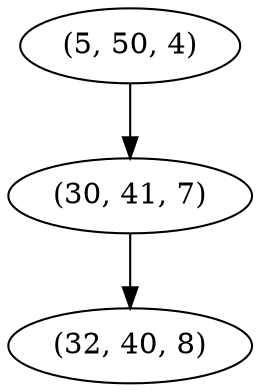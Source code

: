 digraph tree {
    "(5, 50, 4)";
    "(30, 41, 7)";
    "(32, 40, 8)";
    "(5, 50, 4)" -> "(30, 41, 7)";
    "(30, 41, 7)" -> "(32, 40, 8)";
}
